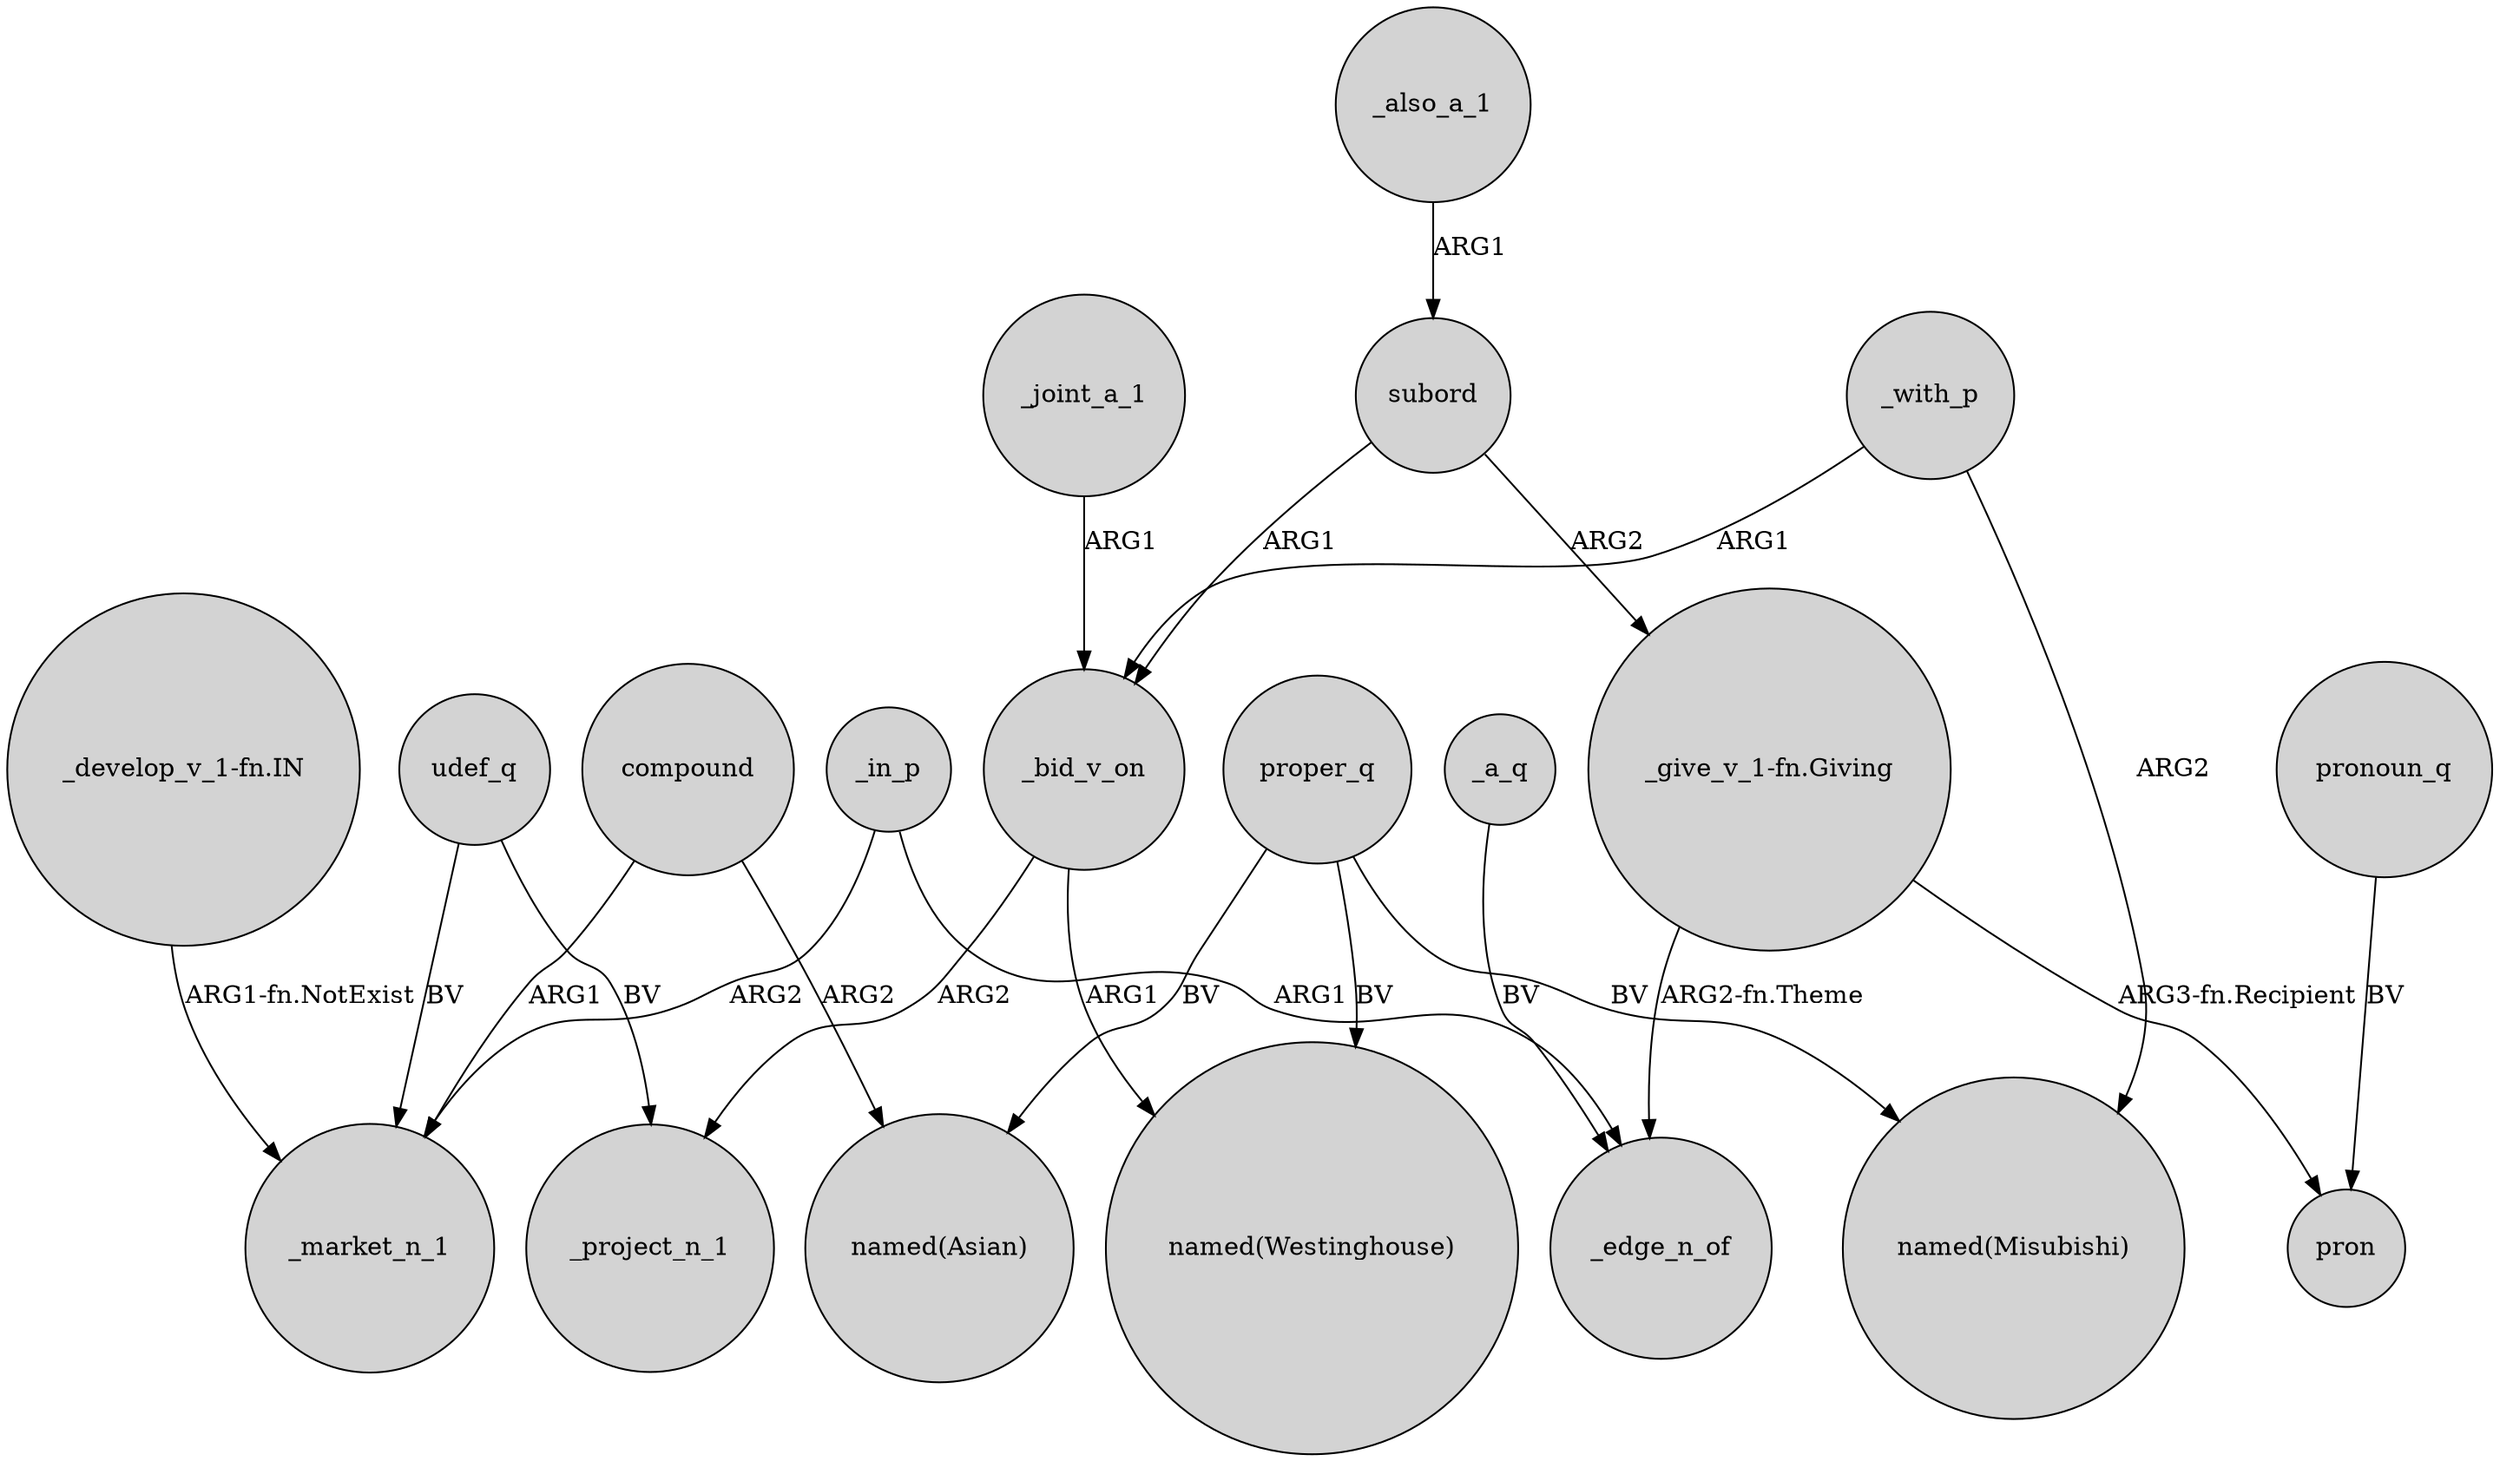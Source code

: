 digraph {
	node [shape=circle style=filled]
	_with_p -> _bid_v_on [label=ARG1]
	udef_q -> _project_n_1 [label=BV]
	proper_q -> "named(Westinghouse)" [label=BV]
	udef_q -> _market_n_1 [label=BV]
	_in_p -> _edge_n_of [label=ARG1]
	proper_q -> "named(Misubishi)" [label=BV]
	_with_p -> "named(Misubishi)" [label=ARG2]
	pronoun_q -> pron [label=BV]
	"_give_v_1-fn.Giving" -> _edge_n_of [label="ARG2-fn.Theme"]
	_joint_a_1 -> _bid_v_on [label=ARG1]
	_also_a_1 -> subord [label=ARG1]
	subord -> _bid_v_on [label=ARG1]
	_a_q -> _edge_n_of [label=BV]
	_bid_v_on -> "named(Westinghouse)" [label=ARG1]
	_in_p -> _market_n_1 [label=ARG2]
	subord -> "_give_v_1-fn.Giving" [label=ARG2]
	_bid_v_on -> _project_n_1 [label=ARG2]
	compound -> _market_n_1 [label=ARG1]
	"_develop_v_1-fn.IN" -> _market_n_1 [label="ARG1-fn.NotExist"]
	compound -> "named(Asian)" [label=ARG2]
	proper_q -> "named(Asian)" [label=BV]
	"_give_v_1-fn.Giving" -> pron [label="ARG3-fn.Recipient"]
}
